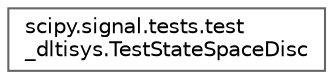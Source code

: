 digraph "Graphical Class Hierarchy"
{
 // LATEX_PDF_SIZE
  bgcolor="transparent";
  edge [fontname=Helvetica,fontsize=10,labelfontname=Helvetica,labelfontsize=10];
  node [fontname=Helvetica,fontsize=10,shape=box,height=0.2,width=0.4];
  rankdir="LR";
  Node0 [id="Node000000",label="scipy.signal.tests.test\l_dltisys.TestStateSpaceDisc",height=0.2,width=0.4,color="grey40", fillcolor="white", style="filled",URL="$d6/d13/classscipy_1_1signal_1_1tests_1_1test__dltisys_1_1TestStateSpaceDisc.html",tooltip=" "];
}
